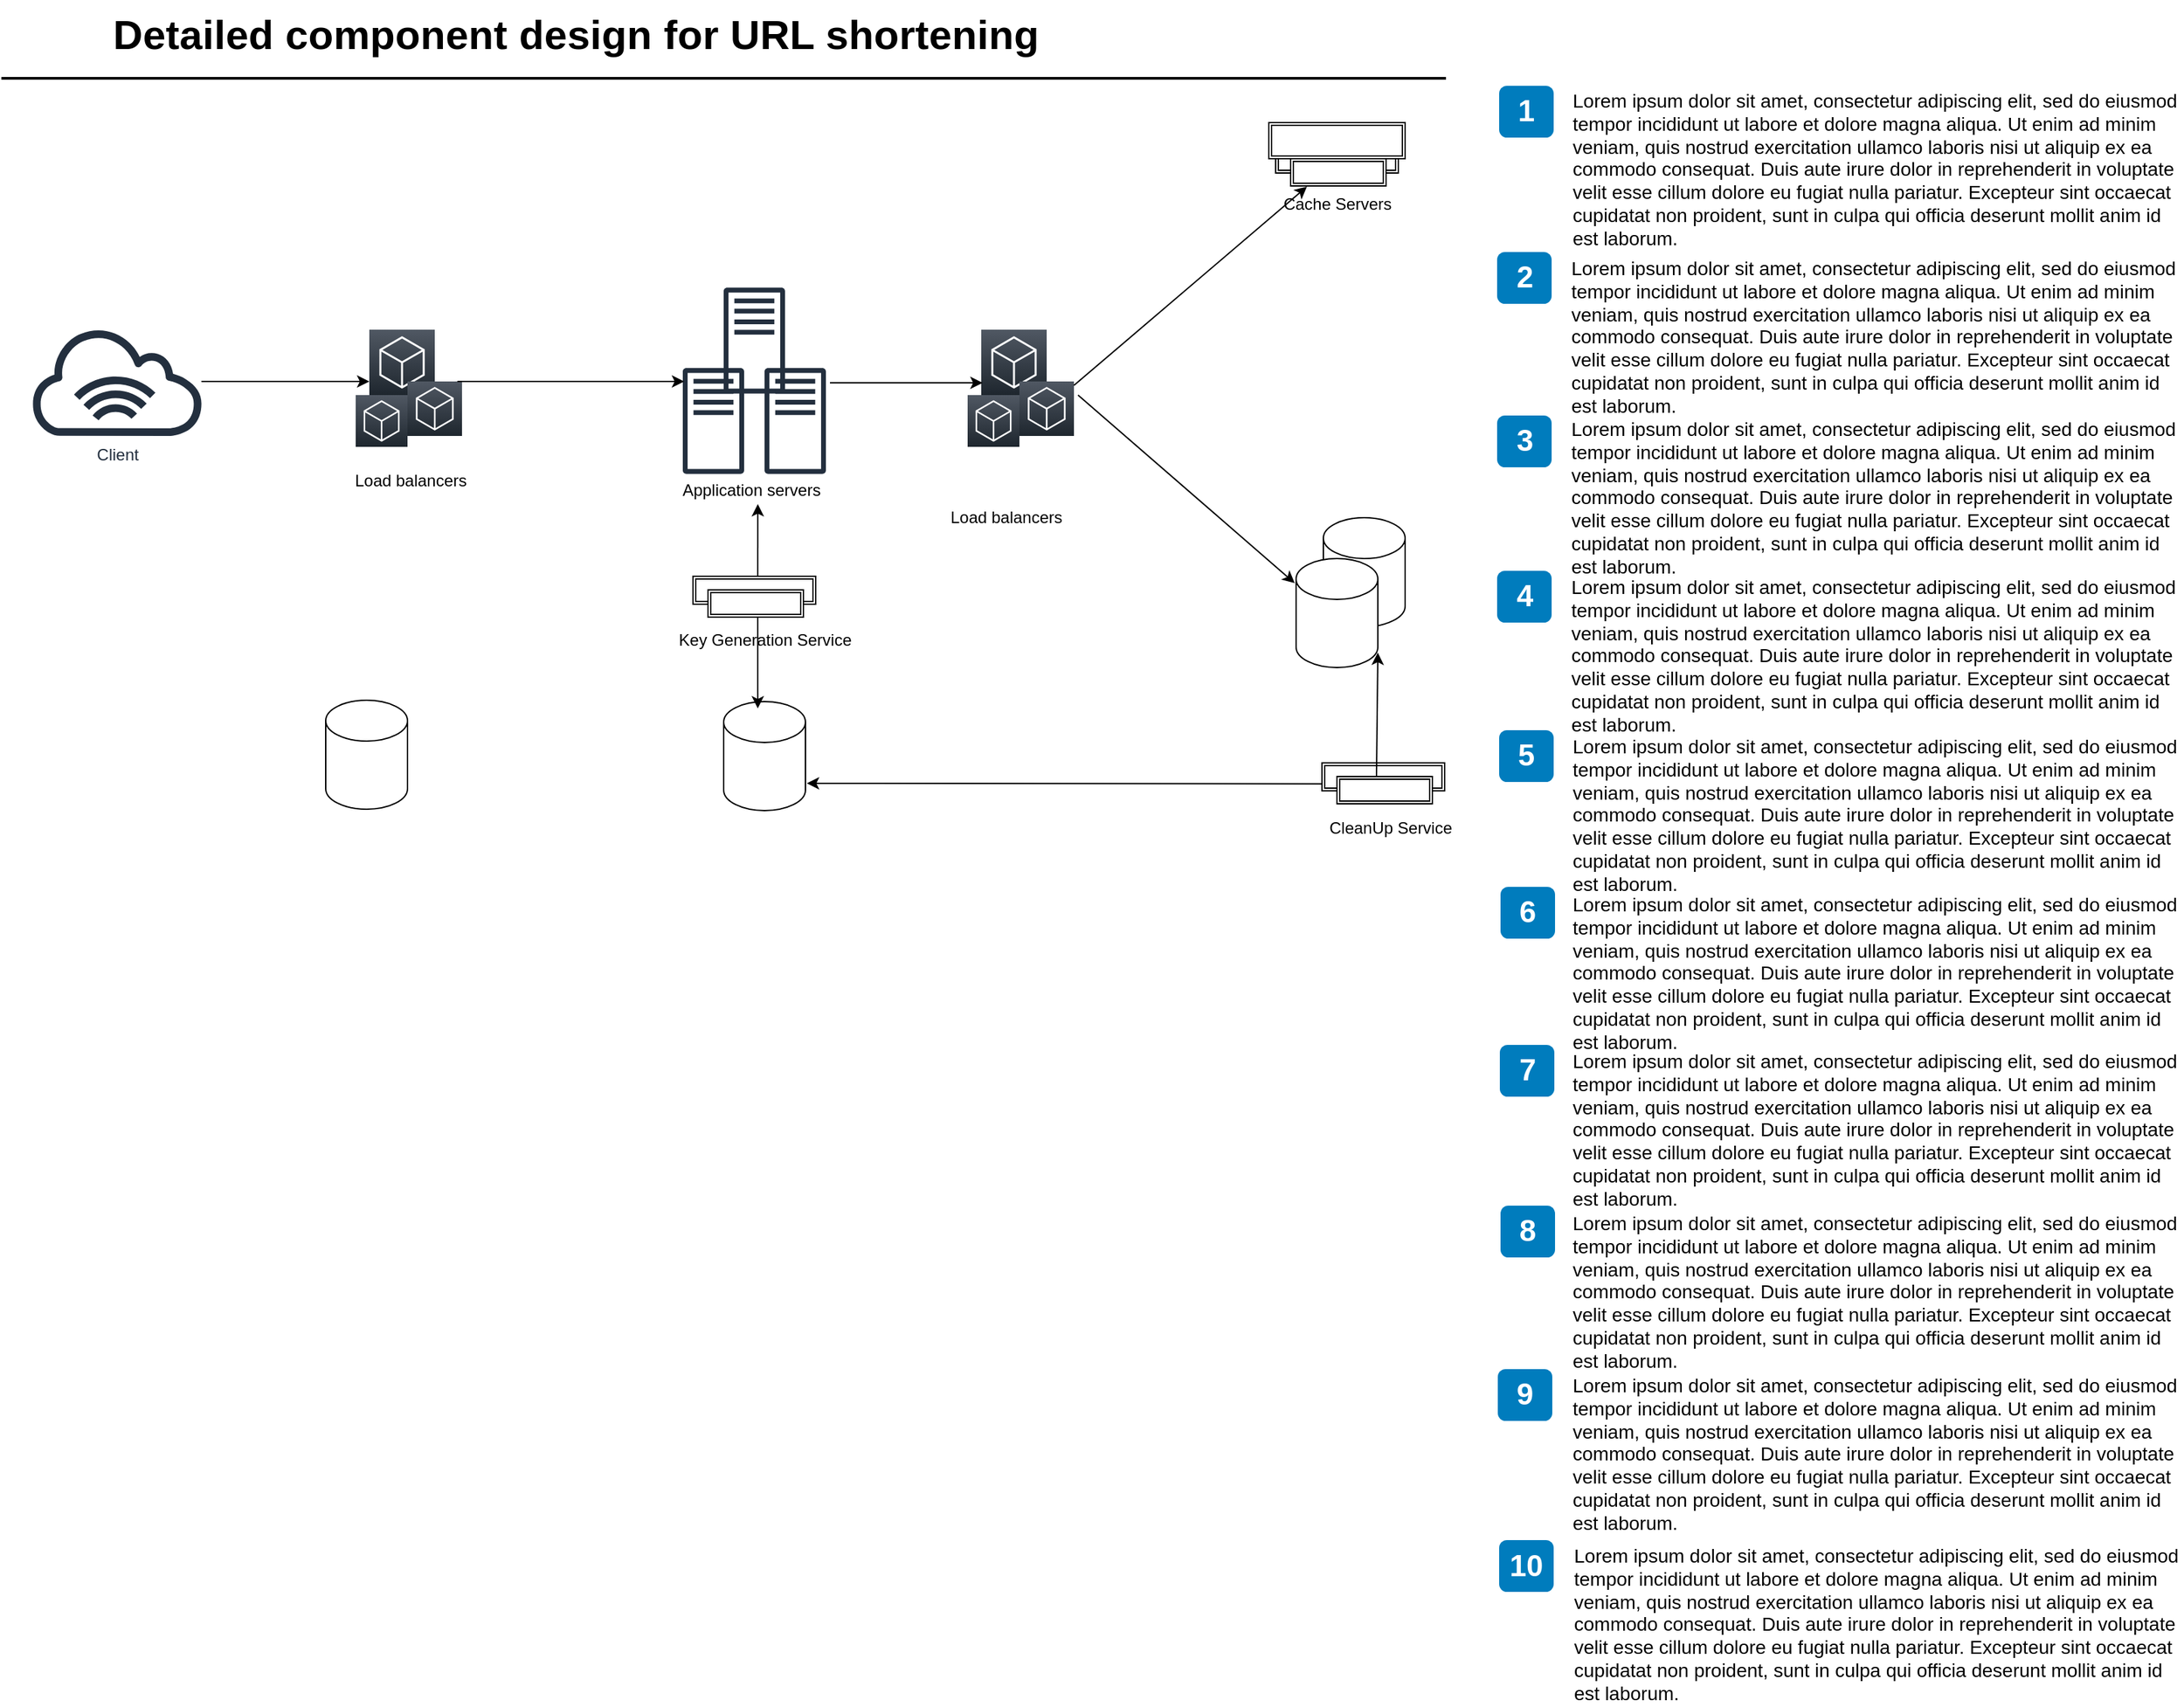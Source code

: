 <mxfile version="13.5.8" type="github">
  <diagram id="Ht1M8jgEwFfnCIfOTk4-" name="Page-1">
    <mxGraphModel dx="1186" dy="614" grid="1" gridSize="10" guides="1" tooltips="1" connect="1" arrows="1" fold="1" page="1" pageScale="1" pageWidth="1169" pageHeight="827" math="0" shadow="0">
      <root>
        <mxCell id="0" />
        <mxCell id="1" parent="0" />
        <mxCell id="-QjtrjUzRDEMRZ5MF8oH-47" value="&lt;p class=&quot;MuiTypography-root jss18 jss1092 jss11  MuiTypography-body1&quot; style=&quot;box-sizing: border-box ; margin: 0px ; font-family: &amp;#34;nunito sans&amp;#34; , &amp;#34;verdana&amp;#34; , &amp;#34;helvetica&amp;#34; , sans-serif ; line-height: 1.5 ; letter-spacing: 0.15px&quot;&gt;Detailed component design for URL shortening&lt;/p&gt;&lt;div&gt;&lt;br style=&quot;font-family: &amp;#34;nunito sans&amp;#34; , sans-serif , , , &amp;#34;segoe ui&amp;#34; , &amp;#34;oxygen&amp;#34; , &amp;#34;ubuntu&amp;#34; , &amp;#34;cantarell&amp;#34; , &amp;#34;helvetica neue&amp;#34; ; font-size: 14px ; font-weight: 400 ; text-align: center ; background-color: rgb(245 , 245 , 245)&quot;&gt;&lt;/div&gt;" style="text;html=1;resizable=0;points=[];autosize=1;align=left;verticalAlign=top;spacingTop=-4;fontSize=30;fontStyle=1" parent="1" vertex="1">
          <mxGeometry x="150" width="810" height="80" as="geometry" />
        </mxCell>
        <mxCell id="SCVMTBWpLvtzJIhz15lM-1" value="" style="line;strokeWidth=2;html=1;fontSize=14;" parent="1" vertex="1">
          <mxGeometry x="70" y="52.5" width="1060" height="10" as="geometry" />
        </mxCell>
        <mxCell id="7OVz4w7n9kzEPWy-4BBC-4" value="1" style="rounded=1;whiteSpace=wrap;html=1;fillColor=#007CBD;strokeColor=none;fontColor=#FFFFFF;fontStyle=1;fontSize=22;labelBackgroundColor=none;" parent="1" vertex="1">
          <mxGeometry x="1169" y="63" width="40" height="38" as="geometry" />
        </mxCell>
        <mxCell id="7OVz4w7n9kzEPWy-4BBC-5" value="2" style="rounded=1;whiteSpace=wrap;html=1;fillColor=#007CBD;strokeColor=none;fontColor=#FFFFFF;fontStyle=1;fontSize=22;labelBackgroundColor=none;" parent="1" vertex="1">
          <mxGeometry x="1167.5" y="185" width="40" height="38" as="geometry" />
        </mxCell>
        <mxCell id="7OVz4w7n9kzEPWy-4BBC-6" value="3" style="rounded=1;whiteSpace=wrap;html=1;fillColor=#007CBD;strokeColor=none;fontColor=#FFFFFF;fontStyle=1;fontSize=22;labelBackgroundColor=none;" parent="1" vertex="1">
          <mxGeometry x="1167.5" y="305" width="40" height="38" as="geometry" />
        </mxCell>
        <mxCell id="7OVz4w7n9kzEPWy-4BBC-7" value="4" style="rounded=1;whiteSpace=wrap;html=1;fillColor=#007CBD;strokeColor=none;fontColor=#FFFFFF;fontStyle=1;fontSize=22;labelBackgroundColor=none;" parent="1" vertex="1">
          <mxGeometry x="1167.5" y="419" width="40" height="38" as="geometry" />
        </mxCell>
        <mxCell id="7OVz4w7n9kzEPWy-4BBC-8" value="5" style="rounded=1;whiteSpace=wrap;html=1;fillColor=#007CBD;strokeColor=none;fontColor=#FFFFFF;fontStyle=1;fontSize=22;labelBackgroundColor=none;" parent="1" vertex="1">
          <mxGeometry x="1169" y="536" width="40" height="38" as="geometry" />
        </mxCell>
        <mxCell id="7OVz4w7n9kzEPWy-4BBC-9" value="6" style="rounded=1;whiteSpace=wrap;html=1;fillColor=#007CBD;strokeColor=none;fontColor=#FFFFFF;fontStyle=1;fontSize=22;labelBackgroundColor=none;" parent="1" vertex="1">
          <mxGeometry x="1170" y="651" width="40" height="38" as="geometry" />
        </mxCell>
        <mxCell id="7OVz4w7n9kzEPWy-4BBC-10" value="7" style="rounded=1;whiteSpace=wrap;html=1;fillColor=#007CBD;strokeColor=none;fontColor=#FFFFFF;fontStyle=1;fontSize=22;labelBackgroundColor=none;" parent="1" vertex="1">
          <mxGeometry x="1169.5" y="767" width="40" height="38" as="geometry" />
        </mxCell>
        <mxCell id="7OVz4w7n9kzEPWy-4BBC-11" value="8" style="rounded=1;whiteSpace=wrap;html=1;fillColor=#007CBD;strokeColor=none;fontColor=#FFFFFF;fontStyle=1;fontSize=22;labelBackgroundColor=none;" parent="1" vertex="1">
          <mxGeometry x="1170" y="885" width="40" height="38" as="geometry" />
        </mxCell>
        <mxCell id="7OVz4w7n9kzEPWy-4BBC-12" value="9" style="rounded=1;whiteSpace=wrap;html=1;fillColor=#007CBD;strokeColor=none;fontColor=#FFFFFF;fontStyle=1;fontSize=22;labelBackgroundColor=none;" parent="1" vertex="1">
          <mxGeometry x="1168" y="1005" width="40" height="38" as="geometry" />
        </mxCell>
        <mxCell id="7OVz4w7n9kzEPWy-4BBC-13" value="&lt;span&gt;Lorem ipsum dolor sit amet, consectetur adipiscing elit, sed do eiusmod tempor incididunt ut labore et dolore magna aliqua. Ut enim ad minim veniam, quis nostrud exercitation ullamco laboris nisi ut aliquip ex ea commodo consequat. Duis aute irure dolor in reprehenderit in voluptate velit esse cillum dolore eu fugiat nulla pariatur. Excepteur sint occaecat cupidatat non proident, sunt in culpa qui officia deserunt mollit anim id est laborum.&lt;/span&gt;&lt;br&gt;" style="text;html=1;align=left;verticalAlign=top;spacingTop=-4;fontSize=14;labelBackgroundColor=none;whiteSpace=wrap;" parent="1" vertex="1">
          <mxGeometry x="1220.5" y="62.5" width="449" height="118" as="geometry" />
        </mxCell>
        <mxCell id="7OVz4w7n9kzEPWy-4BBC-14" value="&lt;span&gt;Lorem ipsum dolor sit amet, consectetur adipiscing elit, sed do eiusmod tempor incididunt ut labore et dolore magna aliqua. Ut enim ad minim veniam, quis nostrud exercitation ullamco laboris nisi ut aliquip ex ea commodo consequat. Duis aute irure dolor in reprehenderit in voluptate velit esse cillum dolore eu fugiat nulla pariatur. Excepteur sint occaecat cupidatat non proident, sunt in culpa qui officia deserunt mollit anim id est laborum.&lt;/span&gt;&lt;br&gt;" style="text;html=1;align=left;verticalAlign=top;spacingTop=-4;fontSize=14;labelBackgroundColor=none;whiteSpace=wrap;" parent="1" vertex="1">
          <mxGeometry x="1219.5" y="185.5" width="450" height="115" as="geometry" />
        </mxCell>
        <mxCell id="7OVz4w7n9kzEPWy-4BBC-15" value="&lt;span&gt;Lorem ipsum dolor sit amet, consectetur adipiscing elit, sed do eiusmod tempor incididunt ut labore et dolore magna aliqua. Ut enim ad minim veniam, quis nostrud exercitation ullamco laboris nisi ut aliquip ex ea commodo consequat. Duis aute irure dolor in reprehenderit in voluptate velit esse cillum dolore eu fugiat nulla pariatur. Excepteur sint occaecat cupidatat non proident, sunt in culpa qui officia deserunt mollit anim id est laborum.&lt;/span&gt;&lt;br&gt;" style="text;html=1;align=left;verticalAlign=top;spacingTop=-4;fontSize=14;labelBackgroundColor=none;whiteSpace=wrap;" parent="1" vertex="1">
          <mxGeometry x="1219.5" y="303.5" width="450" height="117" as="geometry" />
        </mxCell>
        <mxCell id="7OVz4w7n9kzEPWy-4BBC-16" value="&lt;span&gt;Lorem ipsum dolor sit amet, consectetur adipiscing elit, sed do eiusmod tempor incididunt ut labore et dolore magna aliqua. Ut enim ad minim veniam, quis nostrud exercitation ullamco laboris nisi ut aliquip ex ea commodo consequat. Duis aute irure dolor in reprehenderit in voluptate velit esse cillum dolore eu fugiat nulla pariatur. Excepteur sint occaecat cupidatat non proident, sunt in culpa qui officia deserunt mollit anim id est laborum.&lt;/span&gt;&lt;br&gt;" style="text;html=1;align=left;verticalAlign=top;spacingTop=-4;fontSize=14;labelBackgroundColor=none;whiteSpace=wrap;" parent="1" vertex="1">
          <mxGeometry x="1219.5" y="419.5" width="450" height="121" as="geometry" />
        </mxCell>
        <mxCell id="7OVz4w7n9kzEPWy-4BBC-17" value="&lt;span&gt;Lorem ipsum dolor sit amet, consectetur adipiscing elit, sed do eiusmod tempor incididunt ut labore et dolore magna aliqua. Ut enim ad minim veniam, quis nostrud exercitation ullamco laboris nisi ut aliquip ex ea commodo consequat. Duis aute irure dolor in reprehenderit in voluptate velit esse cillum dolore eu fugiat nulla pariatur. Excepteur sint occaecat cupidatat non proident, sunt in culpa qui officia deserunt mollit anim id est laborum.&lt;/span&gt;&lt;br&gt;" style="text;html=1;align=left;verticalAlign=top;spacingTop=-4;fontSize=14;labelBackgroundColor=none;whiteSpace=wrap;" parent="1" vertex="1">
          <mxGeometry x="1220.5" y="536.5" width="449" height="114" as="geometry" />
        </mxCell>
        <mxCell id="7OVz4w7n9kzEPWy-4BBC-18" value="&lt;span&gt;Lorem ipsum dolor sit amet, consectetur adipiscing elit, sed do eiusmod tempor incididunt ut labore et dolore magna aliqua. Ut enim ad minim veniam, quis nostrud exercitation ullamco laboris nisi ut aliquip ex ea commodo consequat. Duis aute irure dolor in reprehenderit in voluptate velit esse cillum dolore eu fugiat nulla pariatur. Excepteur sint occaecat cupidatat non proident, sunt in culpa qui officia deserunt mollit anim id est laborum.&lt;/span&gt;&lt;br&gt;" style="text;html=1;align=left;verticalAlign=top;spacingTop=-4;fontSize=14;labelBackgroundColor=none;whiteSpace=wrap;" parent="1" vertex="1">
          <mxGeometry x="1220.5" y="652.5" width="450" height="118" as="geometry" />
        </mxCell>
        <mxCell id="7OVz4w7n9kzEPWy-4BBC-19" value="&lt;span&gt;Lorem ipsum dolor sit amet, consectetur adipiscing elit, sed do eiusmod tempor incididunt ut labore et dolore magna aliqua. Ut enim ad minim veniam, quis nostrud exercitation ullamco laboris nisi ut aliquip ex ea commodo consequat. Duis aute irure dolor in reprehenderit in voluptate velit esse cillum dolore eu fugiat nulla pariatur. Excepteur sint occaecat cupidatat non proident, sunt in culpa qui officia deserunt mollit anim id est laborum.&lt;/span&gt;&lt;br&gt;" style="text;html=1;align=left;verticalAlign=top;spacingTop=-4;fontSize=14;labelBackgroundColor=none;whiteSpace=wrap;" parent="1" vertex="1">
          <mxGeometry x="1220.5" y="767.5" width="449" height="113" as="geometry" />
        </mxCell>
        <mxCell id="7OVz4w7n9kzEPWy-4BBC-20" value="&lt;span&gt;Lorem ipsum dolor sit amet, consectetur adipiscing elit, sed do eiusmod tempor incididunt ut labore et dolore magna aliqua. Ut enim ad minim veniam, quis nostrud exercitation ullamco laboris nisi ut aliquip ex ea commodo consequat. Duis aute irure dolor in reprehenderit in voluptate velit esse cillum dolore eu fugiat nulla pariatur. Excepteur sint occaecat cupidatat non proident, sunt in culpa qui officia deserunt mollit anim id est laborum.&lt;/span&gt;&lt;br&gt;" style="text;html=1;align=left;verticalAlign=top;spacingTop=-4;fontSize=14;labelBackgroundColor=none;whiteSpace=wrap;" parent="1" vertex="1">
          <mxGeometry x="1220.5" y="886.5" width="449" height="124" as="geometry" />
        </mxCell>
        <mxCell id="7OVz4w7n9kzEPWy-4BBC-21" value="&lt;span&gt;Lorem ipsum dolor sit amet, consectetur adipiscing elit, sed do eiusmod tempor incididunt ut labore et dolore magna aliqua. Ut enim ad minim veniam, quis nostrud exercitation ullamco laboris nisi ut aliquip ex ea commodo consequat. Duis aute irure dolor in reprehenderit in voluptate velit esse cillum dolore eu fugiat nulla pariatur. Excepteur sint occaecat cupidatat non proident, sunt in culpa qui officia deserunt mollit anim id est laborum.&lt;/span&gt;&lt;br&gt;" style="text;html=1;align=left;verticalAlign=top;spacingTop=-4;fontSize=14;labelBackgroundColor=none;whiteSpace=wrap;" parent="1" vertex="1">
          <mxGeometry x="1220.5" y="1005.5" width="449" height="115" as="geometry" />
        </mxCell>
        <mxCell id="7OVz4w7n9kzEPWy-4BBC-22" value="10" style="rounded=1;whiteSpace=wrap;html=1;fillColor=#007CBD;strokeColor=none;fontColor=#FFFFFF;fontStyle=1;fontSize=22;labelBackgroundColor=none;" parent="1" vertex="1">
          <mxGeometry x="1169" y="1130.5" width="40" height="38" as="geometry" />
        </mxCell>
        <mxCell id="7OVz4w7n9kzEPWy-4BBC-23" value="&lt;span&gt;Lorem ipsum dolor sit amet, consectetur adipiscing elit, sed do eiusmod tempor incididunt ut labore et dolore magna aliqua. Ut enim ad minim veniam, quis nostrud exercitation ullamco laboris nisi ut aliquip ex ea commodo consequat. Duis aute irure dolor in reprehenderit in voluptate velit esse cillum dolore eu fugiat nulla pariatur. Excepteur sint occaecat cupidatat non proident, sunt in culpa qui officia deserunt mollit anim id est laborum.&lt;/span&gt;&lt;br&gt;" style="text;html=1;align=left;verticalAlign=top;spacingTop=-4;fontSize=14;labelBackgroundColor=none;whiteSpace=wrap;" parent="1" vertex="1">
          <mxGeometry x="1221.5" y="1131" width="449" height="115" as="geometry" />
        </mxCell>
        <mxCell id="h41PzyQXofiFfJXU3RPe-1" value="Client" style="outlineConnect=0;fontColor=#232F3E;gradientColor=none;fillColor=#232F3E;strokeColor=none;dashed=0;verticalLabelPosition=bottom;verticalAlign=top;align=center;html=1;fontSize=12;fontStyle=0;aspect=fixed;pointerEvents=1;shape=mxgraph.aws4.internet_alt1;" vertex="1" parent="1">
          <mxGeometry x="90" y="240" width="130" height="80" as="geometry" />
        </mxCell>
        <mxCell id="h41PzyQXofiFfJXU3RPe-3" value="" style="outlineConnect=0;fontColor=#232F3E;gradientColor=none;fillColor=#232F3E;strokeColor=none;dashed=0;verticalLabelPosition=bottom;verticalAlign=top;align=center;html=1;fontSize=12;fontStyle=0;aspect=fixed;pointerEvents=1;shape=mxgraph.aws4.traditional_server;" vertex="1" parent="1">
          <mxGeometry x="600" y="211" width="45" height="78" as="geometry" />
        </mxCell>
        <mxCell id="h41PzyQXofiFfJXU3RPe-4" value="" style="outlineConnect=0;fontColor=#232F3E;gradientColor=none;fillColor=#232F3E;strokeColor=none;dashed=0;verticalLabelPosition=bottom;verticalAlign=top;align=center;html=1;fontSize=12;fontStyle=0;aspect=fixed;pointerEvents=1;shape=mxgraph.aws4.traditional_server;" vertex="1" parent="1">
          <mxGeometry x="630" y="270" width="45" height="78" as="geometry" />
        </mxCell>
        <mxCell id="h41PzyQXofiFfJXU3RPe-5" value="" style="outlineConnect=0;fontColor=#232F3E;gradientColor=none;fillColor=#232F3E;strokeColor=none;dashed=0;verticalLabelPosition=bottom;verticalAlign=top;align=center;html=1;fontSize=12;fontStyle=0;aspect=fixed;pointerEvents=1;shape=mxgraph.aws4.traditional_server;" vertex="1" parent="1">
          <mxGeometry x="570" y="270" width="45" height="78" as="geometry" />
        </mxCell>
        <mxCell id="h41PzyQXofiFfJXU3RPe-6" value="" style="gradientDirection=north;outlineConnect=0;fontColor=#232F3E;gradientColor=#505863;fillColor=#1E262E;strokeColor=#ffffff;dashed=0;verticalLabelPosition=bottom;verticalAlign=top;align=center;html=1;fontSize=12;fontStyle=0;aspect=fixed;shape=mxgraph.aws4.resourceIcon;resIcon=mxgraph.aws4.general;" vertex="1" parent="1">
          <mxGeometry x="340" y="242" width="48" height="48" as="geometry" />
        </mxCell>
        <mxCell id="h41PzyQXofiFfJXU3RPe-8" value="" style="gradientDirection=north;outlineConnect=0;fontColor=#232F3E;gradientColor=#505863;fillColor=#1E262E;strokeColor=#ffffff;dashed=0;verticalLabelPosition=bottom;verticalAlign=top;align=center;html=1;fontSize=12;fontStyle=0;aspect=fixed;shape=mxgraph.aws4.resourceIcon;resIcon=mxgraph.aws4.general;" vertex="1" parent="1">
          <mxGeometry x="368" y="280" width="40" height="40" as="geometry" />
        </mxCell>
        <mxCell id="h41PzyQXofiFfJXU3RPe-9" value="" style="gradientDirection=north;outlineConnect=0;fontColor=#232F3E;gradientColor=#505863;fillColor=#1E262E;strokeColor=#ffffff;dashed=0;verticalLabelPosition=bottom;verticalAlign=top;align=center;html=1;fontSize=12;fontStyle=0;aspect=fixed;shape=mxgraph.aws4.resourceIcon;resIcon=mxgraph.aws4.general;" vertex="1" parent="1">
          <mxGeometry x="330" y="290" width="38" height="38" as="geometry" />
        </mxCell>
        <mxCell id="h41PzyQXofiFfJXU3RPe-10" value="Load balancers" style="text;html=1;align=center;verticalAlign=middle;resizable=0;points=[];autosize=1;" vertex="1" parent="1">
          <mxGeometry x="320" y="343" width="100" height="20" as="geometry" />
        </mxCell>
        <mxCell id="h41PzyQXofiFfJXU3RPe-11" value="Application servers" style="text;html=1;align=center;verticalAlign=middle;resizable=0;points=[];autosize=1;" vertex="1" parent="1">
          <mxGeometry x="560" y="350" width="120" height="20" as="geometry" />
        </mxCell>
        <mxCell id="h41PzyQXofiFfJXU3RPe-15" value="Load balancers" style="text;html=1;align=center;verticalAlign=middle;resizable=0;points=[];autosize=1;" vertex="1" parent="1">
          <mxGeometry x="757" y="370" width="100" height="20" as="geometry" />
        </mxCell>
        <mxCell id="h41PzyQXofiFfJXU3RPe-16" value="" style="shape=cylinder2;whiteSpace=wrap;html=1;boundedLbl=1;backgroundOutline=1;size=15;" vertex="1" parent="1">
          <mxGeometry x="600" y="515" width="60" height="80" as="geometry" />
        </mxCell>
        <mxCell id="h41PzyQXofiFfJXU3RPe-17" value="" style="shape=cylinder2;whiteSpace=wrap;html=1;boundedLbl=1;backgroundOutline=1;size=15;" vertex="1" parent="1">
          <mxGeometry x="308" y="514" width="60" height="80" as="geometry" />
        </mxCell>
        <mxCell id="h41PzyQXofiFfJXU3RPe-18" value="" style="shape=cylinder2;whiteSpace=wrap;html=1;boundedLbl=1;backgroundOutline=1;size=15;" vertex="1" parent="1">
          <mxGeometry x="1040" y="380" width="60" height="80" as="geometry" />
        </mxCell>
        <mxCell id="h41PzyQXofiFfJXU3RPe-19" value="" style="shape=cylinder2;whiteSpace=wrap;html=1;boundedLbl=1;backgroundOutline=1;size=15;" vertex="1" parent="1">
          <mxGeometry x="1020" y="410" width="60" height="80" as="geometry" />
        </mxCell>
        <mxCell id="h41PzyQXofiFfJXU3RPe-25" value="" style="shape=ext;double=1;rounded=0;whiteSpace=wrap;html=1;" vertex="1" parent="1">
          <mxGeometry x="1039" y="560" width="90" height="20.5" as="geometry" />
        </mxCell>
        <mxCell id="h41PzyQXofiFfJXU3RPe-26" value="" style="shape=ext;double=1;rounded=0;whiteSpace=wrap;html=1;" vertex="1" parent="1">
          <mxGeometry x="1050" y="570" width="70" height="20" as="geometry" />
        </mxCell>
        <mxCell id="h41PzyQXofiFfJXU3RPe-29" value="" style="gradientDirection=north;outlineConnect=0;fontColor=#232F3E;gradientColor=#505863;fillColor=#1E262E;strokeColor=#ffffff;dashed=0;verticalLabelPosition=bottom;verticalAlign=top;align=center;html=1;fontSize=12;fontStyle=0;aspect=fixed;shape=mxgraph.aws4.resourceIcon;resIcon=mxgraph.aws4.general;" vertex="1" parent="1">
          <mxGeometry x="789" y="242" width="48" height="48" as="geometry" />
        </mxCell>
        <mxCell id="h41PzyQXofiFfJXU3RPe-30" value="" style="gradientDirection=north;outlineConnect=0;fontColor=#232F3E;gradientColor=#505863;fillColor=#1E262E;strokeColor=#ffffff;dashed=0;verticalLabelPosition=bottom;verticalAlign=top;align=center;html=1;fontSize=12;fontStyle=0;aspect=fixed;shape=mxgraph.aws4.resourceIcon;resIcon=mxgraph.aws4.general;" vertex="1" parent="1">
          <mxGeometry x="817" y="280" width="40" height="40" as="geometry" />
        </mxCell>
        <mxCell id="h41PzyQXofiFfJXU3RPe-31" value="" style="gradientDirection=north;outlineConnect=0;fontColor=#232F3E;gradientColor=#505863;fillColor=#1E262E;strokeColor=#ffffff;dashed=0;verticalLabelPosition=bottom;verticalAlign=top;align=center;html=1;fontSize=12;fontStyle=0;aspect=fixed;shape=mxgraph.aws4.resourceIcon;resIcon=mxgraph.aws4.general;" vertex="1" parent="1">
          <mxGeometry x="779" y="290" width="38" height="38" as="geometry" />
        </mxCell>
        <mxCell id="h41PzyQXofiFfJXU3RPe-32" value="" style="endArrow=classic;html=1;" edge="1" parent="1" source="h41PzyQXofiFfJXU3RPe-1">
          <mxGeometry width="50" height="50" relative="1" as="geometry">
            <mxPoint x="100" y="410" as="sourcePoint" />
            <mxPoint x="340" y="280" as="targetPoint" />
            <Array as="points">
              <mxPoint x="280" y="280" />
              <mxPoint x="320" y="280" />
            </Array>
          </mxGeometry>
        </mxCell>
        <mxCell id="h41PzyQXofiFfJXU3RPe-34" value="" style="endArrow=classic;html=1;" edge="1" parent="1">
          <mxGeometry width="50" height="50" relative="1" as="geometry">
            <mxPoint x="420" y="280" as="sourcePoint" />
            <mxPoint x="571" y="280" as="targetPoint" />
            <Array as="points">
              <mxPoint x="400" y="280" />
              <mxPoint x="420" y="280" />
              <mxPoint x="441" y="280" />
              <mxPoint x="461" y="280" />
              <mxPoint x="501" y="280" />
              <mxPoint x="541" y="280" />
            </Array>
          </mxGeometry>
        </mxCell>
        <mxCell id="h41PzyQXofiFfJXU3RPe-35" value="" style="endArrow=classic;html=1;" edge="1" parent="1">
          <mxGeometry width="50" height="50" relative="1" as="geometry">
            <mxPoint x="678" y="281" as="sourcePoint" />
            <mxPoint x="790" y="281" as="targetPoint" />
            <Array as="points" />
          </mxGeometry>
        </mxCell>
        <mxCell id="h41PzyQXofiFfJXU3RPe-36" value="" style="shape=ext;double=1;rounded=0;whiteSpace=wrap;html=1;" vertex="1" parent="1">
          <mxGeometry x="1005" y="106.5" width="90" height="20.5" as="geometry" />
        </mxCell>
        <mxCell id="h41PzyQXofiFfJXU3RPe-37" value="" style="shape=ext;double=1;rounded=0;whiteSpace=wrap;html=1;" vertex="1" parent="1">
          <mxGeometry x="1016" y="116.5" width="70" height="20" as="geometry" />
        </mxCell>
        <mxCell id="h41PzyQXofiFfJXU3RPe-38" value="" style="shape=ext;double=1;rounded=0;whiteSpace=wrap;html=1;" vertex="1" parent="1">
          <mxGeometry x="1000" y="90" width="100" height="26.5" as="geometry" />
        </mxCell>
        <mxCell id="h41PzyQXofiFfJXU3RPe-40" value="" style="shape=ext;double=1;rounded=0;whiteSpace=wrap;html=1;" vertex="1" parent="1">
          <mxGeometry x="577.5" y="423" width="90" height="20.5" as="geometry" />
        </mxCell>
        <mxCell id="h41PzyQXofiFfJXU3RPe-41" value="" style="shape=ext;double=1;rounded=0;whiteSpace=wrap;html=1;" vertex="1" parent="1">
          <mxGeometry x="588.5" y="433" width="70" height="20" as="geometry" />
        </mxCell>
        <mxCell id="h41PzyQXofiFfJXU3RPe-42" value="" style="endArrow=classic;html=1;entryX=0.171;entryY=1.025;entryDx=0;entryDy=0;entryPerimeter=0;" edge="1" parent="1" source="h41PzyQXofiFfJXU3RPe-30" target="h41PzyQXofiFfJXU3RPe-37">
          <mxGeometry width="50" height="50" relative="1" as="geometry">
            <mxPoint x="860" y="350" as="sourcePoint" />
            <mxPoint x="910" y="300" as="targetPoint" />
          </mxGeometry>
        </mxCell>
        <mxCell id="h41PzyQXofiFfJXU3RPe-43" value="" style="endArrow=classic;html=1;entryX=-0.017;entryY=0.225;entryDx=0;entryDy=0;entryPerimeter=0;" edge="1" parent="1" target="h41PzyQXofiFfJXU3RPe-19">
          <mxGeometry width="50" height="50" relative="1" as="geometry">
            <mxPoint x="860" y="290" as="sourcePoint" />
            <mxPoint x="698" y="403" as="targetPoint" />
            <Array as="points" />
          </mxGeometry>
        </mxCell>
        <mxCell id="h41PzyQXofiFfJXU3RPe-44" value="Cache Servers" style="text;html=1;align=center;verticalAlign=middle;resizable=0;points=[];autosize=1;" vertex="1" parent="1">
          <mxGeometry x="1005" y="140" width="90" height="20" as="geometry" />
        </mxCell>
        <mxCell id="h41PzyQXofiFfJXU3RPe-45" value="CleanUp Service" style="text;html=1;align=center;verticalAlign=middle;resizable=0;points=[];autosize=1;" vertex="1" parent="1">
          <mxGeometry x="1034" y="598" width="110" height="20" as="geometry" />
        </mxCell>
        <mxCell id="h41PzyQXofiFfJXU3RPe-46" value="" style="endArrow=classic;html=1;exitX=0.411;exitY=0.488;exitDx=0;exitDy=0;exitPerimeter=0;entryX=1;entryY=0.863;entryDx=0;entryDy=0;entryPerimeter=0;" edge="1" parent="1" target="h41PzyQXofiFfJXU3RPe-19">
          <mxGeometry width="50" height="50" relative="1" as="geometry">
            <mxPoint x="1078.99" y="570.004" as="sourcePoint" />
            <mxPoint x="1079" y="500" as="targetPoint" />
          </mxGeometry>
        </mxCell>
        <mxCell id="h41PzyQXofiFfJXU3RPe-47" value="" style="endArrow=classic;html=1;exitX=0;exitY=0.75;exitDx=0;exitDy=0;entryX=1.017;entryY=0.75;entryDx=0;entryDy=0;entryPerimeter=0;" edge="1" parent="1" source="h41PzyQXofiFfJXU3RPe-25" target="h41PzyQXofiFfJXU3RPe-16">
          <mxGeometry width="50" height="50" relative="1" as="geometry">
            <mxPoint x="710" y="560" as="sourcePoint" />
            <mxPoint x="760" y="510" as="targetPoint" />
          </mxGeometry>
        </mxCell>
        <mxCell id="h41PzyQXofiFfJXU3RPe-48" value="Key Generation Service" style="text;html=1;align=center;verticalAlign=middle;resizable=0;points=[];autosize=1;" vertex="1" parent="1">
          <mxGeometry x="560" y="460" width="140" height="20" as="geometry" />
        </mxCell>
        <mxCell id="h41PzyQXofiFfJXU3RPe-49" value="" style="endArrow=classic;html=1;entryX=0.542;entryY=1;entryDx=0;entryDy=0;entryPerimeter=0;" edge="1" parent="1" target="h41PzyQXofiFfJXU3RPe-11">
          <mxGeometry width="50" height="50" relative="1" as="geometry">
            <mxPoint x="625" y="423" as="sourcePoint" />
            <mxPoint x="675" y="373" as="targetPoint" />
          </mxGeometry>
        </mxCell>
        <mxCell id="h41PzyQXofiFfJXU3RPe-50" value="" style="endArrow=classic;html=1;entryX=0.417;entryY=0.063;entryDx=0;entryDy=0;entryPerimeter=0;" edge="1" parent="1" target="h41PzyQXofiFfJXU3RPe-16">
          <mxGeometry width="50" height="50" relative="1" as="geometry">
            <mxPoint x="625" y="453" as="sourcePoint" />
            <mxPoint x="675" y="403" as="targetPoint" />
          </mxGeometry>
        </mxCell>
      </root>
    </mxGraphModel>
  </diagram>
</mxfile>
